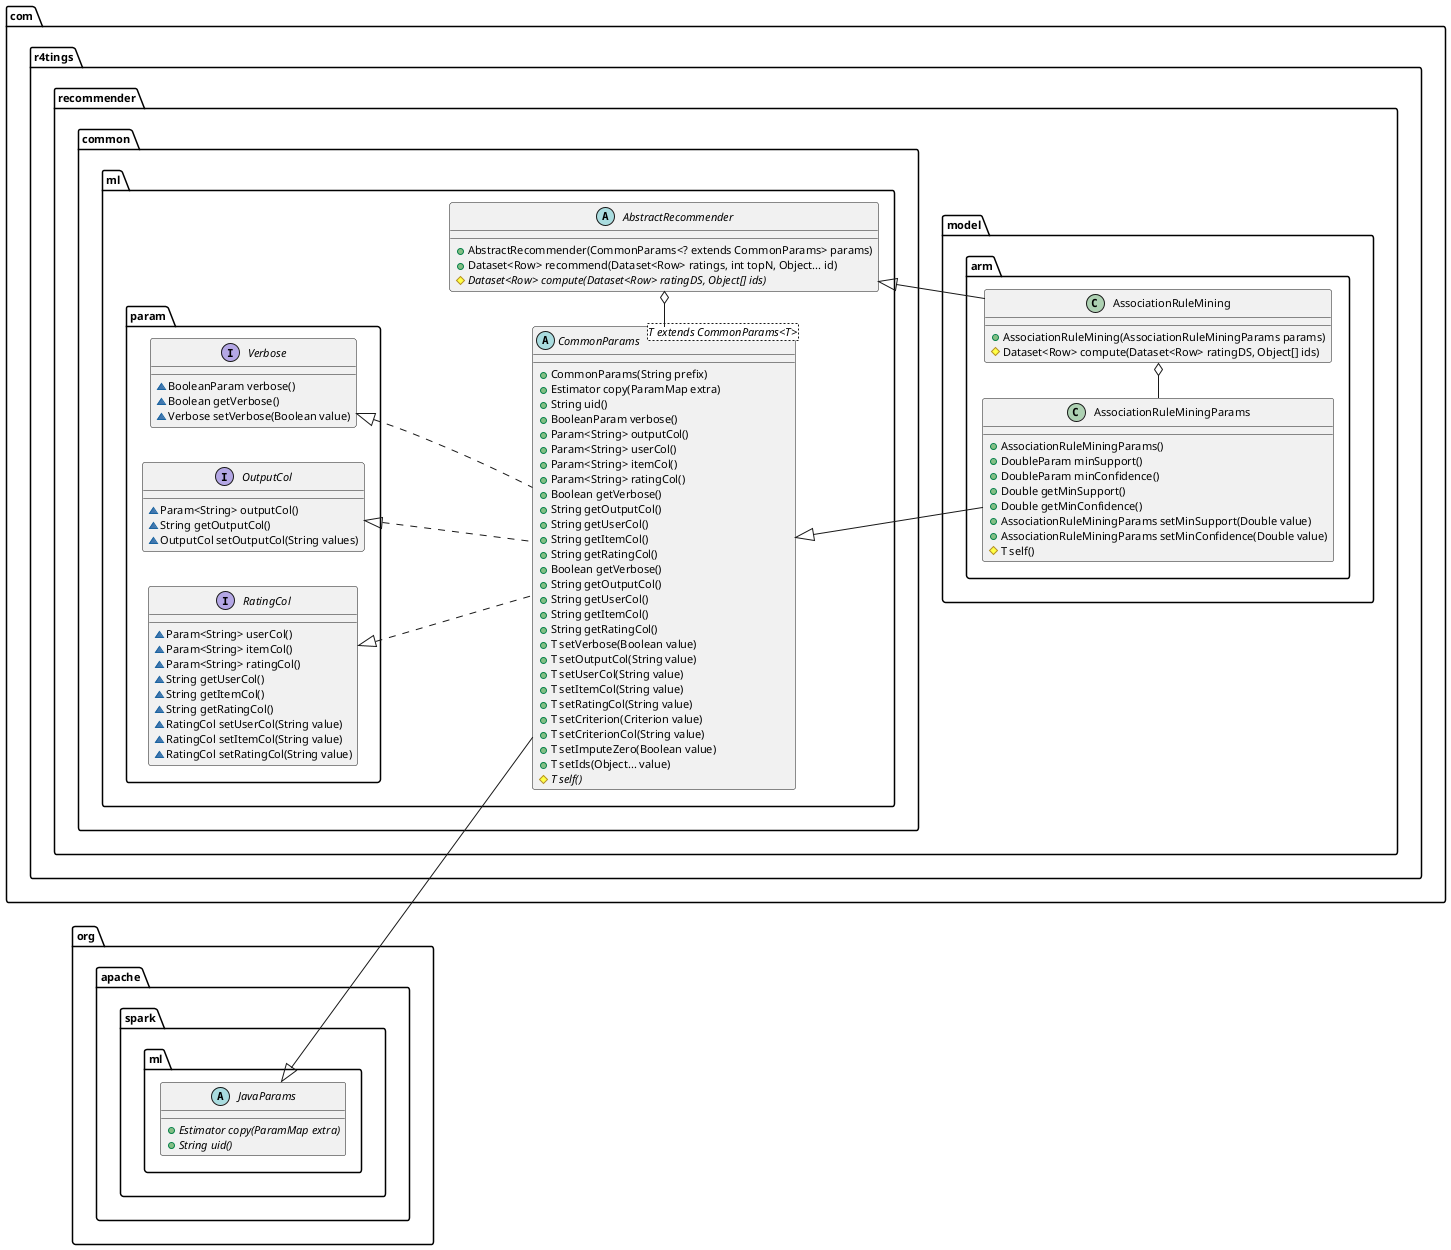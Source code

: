 @startuml

skinparam defaultFontName "D2Coding ligature"
skinparam defaultFontSize 11
'skinparam linetype polyline
'skinparam linetype ortho
left to right direction

'title Association Rule Mining Recommender

abstract class org.apache.spark.ml.JavaParams{
    + {abstract} Estimator copy(ParamMap extra)
    + {abstract} String uid()
}

interface com.r4tings.recommender.common.ml.param.Verbose{
    ~ BooleanParam verbose()
    ~ Boolean getVerbose()
    ~ Verbose setVerbose(Boolean value)
}

interface com.r4tings.recommender.common.ml.param.OutputCol{
    ~ Param<String> outputCol()
    ~ String getOutputCol()
    ~ OutputCol setOutputCol(String values)
}

interface com.r4tings.recommender.common.ml.param.RatingCol{
    ~ Param<String> userCol()
    ~ Param<String> itemCol()
    ~ Param<String> ratingCol()
    ~ String getUserCol()
    ~ String getItemCol()
    ~ String getRatingCol()
    ~ RatingCol setUserCol(String value)
    ~ RatingCol setItemCol(String value)
    ~ RatingCol setRatingCol(String value)
}

org.apache.spark.ml.JavaParams <|-- com.r4tings.recommender.common.ml.CommonParams

com.r4tings.recommender.common.ml.param.Verbose <|.. com.r4tings.recommender.common.ml.CommonParams
com.r4tings.recommender.common.ml.param.OutputCol <|.. com.r4tings.recommender.common.ml.CommonParams
com.r4tings.recommender.common.ml.param.RatingCol <|.. com.r4tings.recommender.common.ml.CommonParams

'org.apache.spark.ml.JavaParams .[hidden]. com.r4tings.recommender.common.ml.AbstractRecommender


abstract class com.r4tings.recommender.common.ml.CommonParams<T extends CommonParams<T>>{
    + CommonParams(String prefix)
    + Estimator copy(ParamMap extra)
    + String uid()
    + BooleanParam verbose()
    + Param<String> outputCol()
    + Param<String> userCol()
    + Param<String> itemCol()
    + Param<String> ratingCol()
    + Boolean getVerbose()
    + String getOutputCol()
    + String getUserCol()
    + String getItemCol()
    + String getRatingCol()
    + Boolean getVerbose()
    + String getOutputCol()
    + String getUserCol()
    + String getItemCol()
    + String getRatingCol()
    + T setVerbose(Boolean value)
    + T setOutputCol(String value)
    + T setUserCol(String value)
    + T setItemCol(String value)
    + T setRatingCol(String value)
    + T setCriterion(Criterion value)
    + T setCriterionCol(String value)
    + T setImputeZero(Boolean value)
    + T setIds(Object... value)
    # {abstract} T self()
}

com.r4tings.recommender.common.ml.CommonParams <|-- com.r4tings.recommender.model.arm.AssociationRuleMiningParams

class com.r4tings.recommender.model.arm.AssociationRuleMiningParams{
    + AssociationRuleMiningParams()
    + DoubleParam minSupport()
    + DoubleParam minConfidence()
    + Double getMinSupport()
    + Double getMinConfidence()
    + AssociationRuleMiningParams setMinSupport(Double value)
    + AssociationRuleMiningParams setMinConfidence(Double value)
    # T self()
}

abstract class com.r4tings.recommender.common.ml.AbstractRecommender{
    + AbstractRecommender(CommonParams<? extends CommonParams> params)
    + Dataset<Row> recommend(Dataset<Row> ratings, int topN, Object... id)
    # {abstract} Dataset<Row> compute(Dataset<Row> ratingDS, Object[] ids)
}

com.r4tings.recommender.common.ml.AbstractRecommender o-left- com.r4tings.recommender.common.ml.CommonParams

class com.r4tings.recommender.model.arm.AssociationRuleMining{
    + AssociationRuleMining(AssociationRuleMiningParams params)
    # Dataset<Row> compute(Dataset<Row> ratingDS, Object[] ids)
}

com.r4tings.recommender.common.ml.AbstractRecommender <|-- com.r4tings.recommender.model.arm.AssociationRuleMining

com.r4tings.recommender.model.arm.AssociationRuleMining o-left- com.r4tings.recommender.model.arm.AssociationRuleMiningParams


@enduml